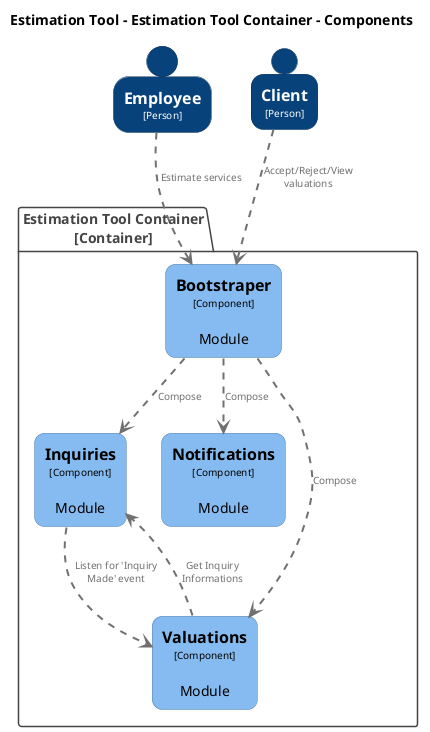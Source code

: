 @startuml
title Estimation Tool - Estimation Tool Container - Components

top to bottom direction

skinparam {
  shadowing false
  arrowFontSize 10
  defaultTextAlignment center
  wrapWidth 200
  maxMessageSize 100
}

hide stereotype

skinparam rectangle<<EstimationTool.EstimationToolContainer.Bootstraper>> {
  BackgroundColor #85bbf0
  FontColor #000000
  BorderColor #5d82a8
  roundCorner 20
}
skinparam person<<Client>> {
  BackgroundColor #08427b
  FontColor #ffffff
  BorderColor #052e56
}
skinparam person<<Employee>> {
  BackgroundColor #08427b
  FontColor #ffffff
  BorderColor #052e56
}
skinparam rectangle<<EstimationTool.EstimationToolContainer.Inquiries>> {
  BackgroundColor #85bbf0
  FontColor #000000
  BorderColor #5d82a8
  roundCorner 20
}
skinparam rectangle<<EstimationTool.EstimationToolContainer.Notifications>> {
  BackgroundColor #85bbf0
  FontColor #000000
  BorderColor #5d82a8
  roundCorner 20
}
skinparam rectangle<<EstimationTool.EstimationToolContainer.Valuations>> {
  BackgroundColor #85bbf0
  FontColor #000000
  BorderColor #5d82a8
  roundCorner 20
}

person "==Employee\n<size:10>[Person]</size>" <<Employee>> as Employee
person "==Client\n<size:10>[Person]</size>" <<Client>> as Client

package "Estimation Tool Container\n[Container]" <<EstimationTool.EstimationToolContainer>> {
  skinparam PackageBorderColor<<EstimationTool.EstimationToolContainer>> #444444
  skinparam PackageFontColor<<EstimationTool.EstimationToolContainer>> #444444

  rectangle "==Inquiries\n<size:10>[Component]</size>\n\nModule" <<EstimationTool.EstimationToolContainer.Inquiries>> as EstimationTool.EstimationToolContainer.Inquiries
  rectangle "==Notifications\n<size:10>[Component]</size>\n\nModule" <<EstimationTool.EstimationToolContainer.Notifications>> as EstimationTool.EstimationToolContainer.Notifications
  rectangle "==Bootstraper\n<size:10>[Component]</size>\n\nModule" <<EstimationTool.EstimationToolContainer.Bootstraper>> as EstimationTool.EstimationToolContainer.Bootstraper
  rectangle "==Valuations\n<size:10>[Component]</size>\n\nModule" <<EstimationTool.EstimationToolContainer.Valuations>> as EstimationTool.EstimationToolContainer.Valuations
}

Employee .[#707070,thickness=2].> EstimationTool.EstimationToolContainer.Bootstraper : "<color:#707070>Estimate services"
Client .[#707070,thickness=2].> EstimationTool.EstimationToolContainer.Bootstraper : "<color:#707070>Accept/Reject/View valuations"
EstimationTool.EstimationToolContainer.Bootstraper .[#707070,thickness=2].> EstimationTool.EstimationToolContainer.Valuations : "<color:#707070>Compose"
EstimationTool.EstimationToolContainer.Bootstraper .[#707070,thickness=2].> EstimationTool.EstimationToolContainer.Inquiries : "<color:#707070>Compose"
EstimationTool.EstimationToolContainer.Bootstraper .[#707070,thickness=2].> EstimationTool.EstimationToolContainer.Notifications : "<color:#707070>Compose"
EstimationTool.EstimationToolContainer.Valuations .[#707070,thickness=2].> EstimationTool.EstimationToolContainer.Inquiries : "<color:#707070>Get Inquiry Informations"
EstimationTool.EstimationToolContainer.Inquiries .[#707070,thickness=2].> EstimationTool.EstimationToolContainer.Valuations : "<color:#707070>Listen for 'Inquiry Made' event"
@enduml